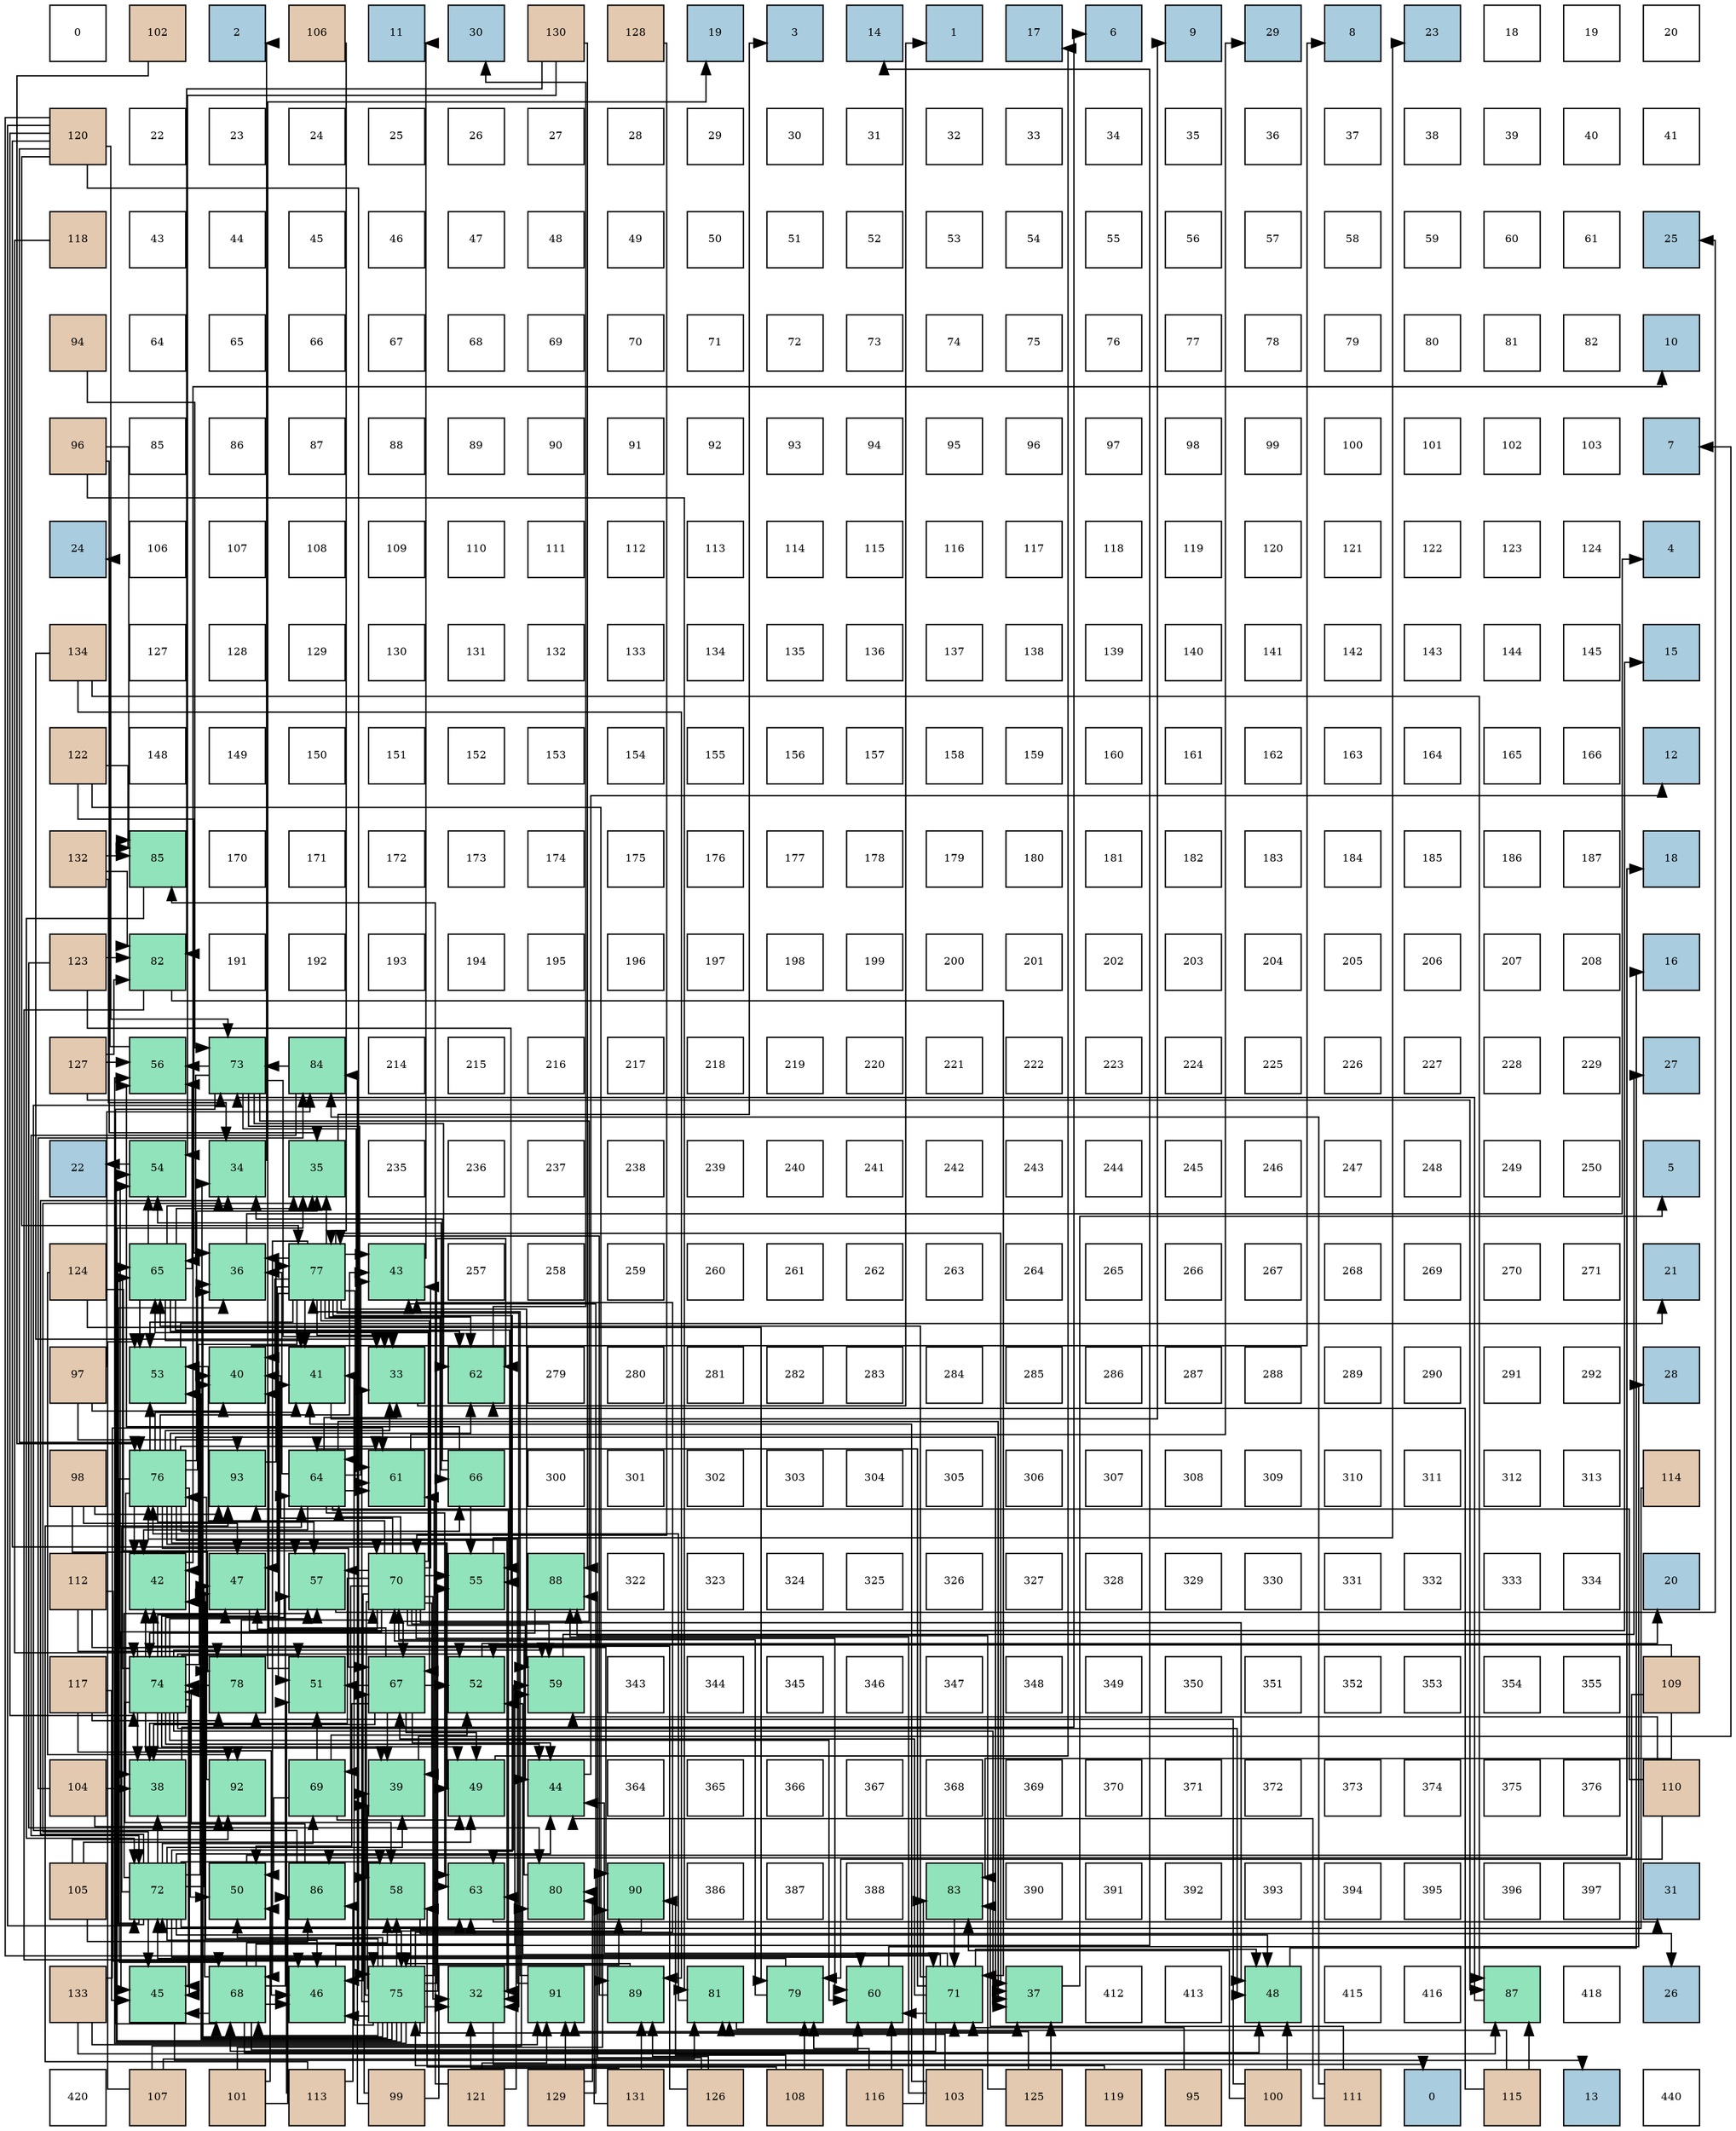 digraph layout{
 rankdir=TB;
 splines=ortho;
 node [style=filled shape=square fixedsize=true width=0.6];
0[label="0", fontsize=8, fillcolor="#ffffff"];
1[label="102", fontsize=8, fillcolor="#e3c9af"];
2[label="2", fontsize=8, fillcolor="#a9ccde"];
3[label="106", fontsize=8, fillcolor="#e3c9af"];
4[label="11", fontsize=8, fillcolor="#a9ccde"];
5[label="30", fontsize=8, fillcolor="#a9ccde"];
6[label="130", fontsize=8, fillcolor="#e3c9af"];
7[label="128", fontsize=8, fillcolor="#e3c9af"];
8[label="19", fontsize=8, fillcolor="#a9ccde"];
9[label="3", fontsize=8, fillcolor="#a9ccde"];
10[label="14", fontsize=8, fillcolor="#a9ccde"];
11[label="1", fontsize=8, fillcolor="#a9ccde"];
12[label="17", fontsize=8, fillcolor="#a9ccde"];
13[label="6", fontsize=8, fillcolor="#a9ccde"];
14[label="9", fontsize=8, fillcolor="#a9ccde"];
15[label="29", fontsize=8, fillcolor="#a9ccde"];
16[label="8", fontsize=8, fillcolor="#a9ccde"];
17[label="23", fontsize=8, fillcolor="#a9ccde"];
18[label="18", fontsize=8, fillcolor="#ffffff"];
19[label="19", fontsize=8, fillcolor="#ffffff"];
20[label="20", fontsize=8, fillcolor="#ffffff"];
21[label="120", fontsize=8, fillcolor="#e3c9af"];
22[label="22", fontsize=8, fillcolor="#ffffff"];
23[label="23", fontsize=8, fillcolor="#ffffff"];
24[label="24", fontsize=8, fillcolor="#ffffff"];
25[label="25", fontsize=8, fillcolor="#ffffff"];
26[label="26", fontsize=8, fillcolor="#ffffff"];
27[label="27", fontsize=8, fillcolor="#ffffff"];
28[label="28", fontsize=8, fillcolor="#ffffff"];
29[label="29", fontsize=8, fillcolor="#ffffff"];
30[label="30", fontsize=8, fillcolor="#ffffff"];
31[label="31", fontsize=8, fillcolor="#ffffff"];
32[label="32", fontsize=8, fillcolor="#ffffff"];
33[label="33", fontsize=8, fillcolor="#ffffff"];
34[label="34", fontsize=8, fillcolor="#ffffff"];
35[label="35", fontsize=8, fillcolor="#ffffff"];
36[label="36", fontsize=8, fillcolor="#ffffff"];
37[label="37", fontsize=8, fillcolor="#ffffff"];
38[label="38", fontsize=8, fillcolor="#ffffff"];
39[label="39", fontsize=8, fillcolor="#ffffff"];
40[label="40", fontsize=8, fillcolor="#ffffff"];
41[label="41", fontsize=8, fillcolor="#ffffff"];
42[label="118", fontsize=8, fillcolor="#e3c9af"];
43[label="43", fontsize=8, fillcolor="#ffffff"];
44[label="44", fontsize=8, fillcolor="#ffffff"];
45[label="45", fontsize=8, fillcolor="#ffffff"];
46[label="46", fontsize=8, fillcolor="#ffffff"];
47[label="47", fontsize=8, fillcolor="#ffffff"];
48[label="48", fontsize=8, fillcolor="#ffffff"];
49[label="49", fontsize=8, fillcolor="#ffffff"];
50[label="50", fontsize=8, fillcolor="#ffffff"];
51[label="51", fontsize=8, fillcolor="#ffffff"];
52[label="52", fontsize=8, fillcolor="#ffffff"];
53[label="53", fontsize=8, fillcolor="#ffffff"];
54[label="54", fontsize=8, fillcolor="#ffffff"];
55[label="55", fontsize=8, fillcolor="#ffffff"];
56[label="56", fontsize=8, fillcolor="#ffffff"];
57[label="57", fontsize=8, fillcolor="#ffffff"];
58[label="58", fontsize=8, fillcolor="#ffffff"];
59[label="59", fontsize=8, fillcolor="#ffffff"];
60[label="60", fontsize=8, fillcolor="#ffffff"];
61[label="61", fontsize=8, fillcolor="#ffffff"];
62[label="25", fontsize=8, fillcolor="#a9ccde"];
63[label="94", fontsize=8, fillcolor="#e3c9af"];
64[label="64", fontsize=8, fillcolor="#ffffff"];
65[label="65", fontsize=8, fillcolor="#ffffff"];
66[label="66", fontsize=8, fillcolor="#ffffff"];
67[label="67", fontsize=8, fillcolor="#ffffff"];
68[label="68", fontsize=8, fillcolor="#ffffff"];
69[label="69", fontsize=8, fillcolor="#ffffff"];
70[label="70", fontsize=8, fillcolor="#ffffff"];
71[label="71", fontsize=8, fillcolor="#ffffff"];
72[label="72", fontsize=8, fillcolor="#ffffff"];
73[label="73", fontsize=8, fillcolor="#ffffff"];
74[label="74", fontsize=8, fillcolor="#ffffff"];
75[label="75", fontsize=8, fillcolor="#ffffff"];
76[label="76", fontsize=8, fillcolor="#ffffff"];
77[label="77", fontsize=8, fillcolor="#ffffff"];
78[label="78", fontsize=8, fillcolor="#ffffff"];
79[label="79", fontsize=8, fillcolor="#ffffff"];
80[label="80", fontsize=8, fillcolor="#ffffff"];
81[label="81", fontsize=8, fillcolor="#ffffff"];
82[label="82", fontsize=8, fillcolor="#ffffff"];
83[label="10", fontsize=8, fillcolor="#a9ccde"];
84[label="96", fontsize=8, fillcolor="#e3c9af"];
85[label="85", fontsize=8, fillcolor="#ffffff"];
86[label="86", fontsize=8, fillcolor="#ffffff"];
87[label="87", fontsize=8, fillcolor="#ffffff"];
88[label="88", fontsize=8, fillcolor="#ffffff"];
89[label="89", fontsize=8, fillcolor="#ffffff"];
90[label="90", fontsize=8, fillcolor="#ffffff"];
91[label="91", fontsize=8, fillcolor="#ffffff"];
92[label="92", fontsize=8, fillcolor="#ffffff"];
93[label="93", fontsize=8, fillcolor="#ffffff"];
94[label="94", fontsize=8, fillcolor="#ffffff"];
95[label="95", fontsize=8, fillcolor="#ffffff"];
96[label="96", fontsize=8, fillcolor="#ffffff"];
97[label="97", fontsize=8, fillcolor="#ffffff"];
98[label="98", fontsize=8, fillcolor="#ffffff"];
99[label="99", fontsize=8, fillcolor="#ffffff"];
100[label="100", fontsize=8, fillcolor="#ffffff"];
101[label="101", fontsize=8, fillcolor="#ffffff"];
102[label="102", fontsize=8, fillcolor="#ffffff"];
103[label="103", fontsize=8, fillcolor="#ffffff"];
104[label="7", fontsize=8, fillcolor="#a9ccde"];
105[label="24", fontsize=8, fillcolor="#a9ccde"];
106[label="106", fontsize=8, fillcolor="#ffffff"];
107[label="107", fontsize=8, fillcolor="#ffffff"];
108[label="108", fontsize=8, fillcolor="#ffffff"];
109[label="109", fontsize=8, fillcolor="#ffffff"];
110[label="110", fontsize=8, fillcolor="#ffffff"];
111[label="111", fontsize=8, fillcolor="#ffffff"];
112[label="112", fontsize=8, fillcolor="#ffffff"];
113[label="113", fontsize=8, fillcolor="#ffffff"];
114[label="114", fontsize=8, fillcolor="#ffffff"];
115[label="115", fontsize=8, fillcolor="#ffffff"];
116[label="116", fontsize=8, fillcolor="#ffffff"];
117[label="117", fontsize=8, fillcolor="#ffffff"];
118[label="118", fontsize=8, fillcolor="#ffffff"];
119[label="119", fontsize=8, fillcolor="#ffffff"];
120[label="120", fontsize=8, fillcolor="#ffffff"];
121[label="121", fontsize=8, fillcolor="#ffffff"];
122[label="122", fontsize=8, fillcolor="#ffffff"];
123[label="123", fontsize=8, fillcolor="#ffffff"];
124[label="124", fontsize=8, fillcolor="#ffffff"];
125[label="4", fontsize=8, fillcolor="#a9ccde"];
126[label="134", fontsize=8, fillcolor="#e3c9af"];
127[label="127", fontsize=8, fillcolor="#ffffff"];
128[label="128", fontsize=8, fillcolor="#ffffff"];
129[label="129", fontsize=8, fillcolor="#ffffff"];
130[label="130", fontsize=8, fillcolor="#ffffff"];
131[label="131", fontsize=8, fillcolor="#ffffff"];
132[label="132", fontsize=8, fillcolor="#ffffff"];
133[label="133", fontsize=8, fillcolor="#ffffff"];
134[label="134", fontsize=8, fillcolor="#ffffff"];
135[label="135", fontsize=8, fillcolor="#ffffff"];
136[label="136", fontsize=8, fillcolor="#ffffff"];
137[label="137", fontsize=8, fillcolor="#ffffff"];
138[label="138", fontsize=8, fillcolor="#ffffff"];
139[label="139", fontsize=8, fillcolor="#ffffff"];
140[label="140", fontsize=8, fillcolor="#ffffff"];
141[label="141", fontsize=8, fillcolor="#ffffff"];
142[label="142", fontsize=8, fillcolor="#ffffff"];
143[label="143", fontsize=8, fillcolor="#ffffff"];
144[label="144", fontsize=8, fillcolor="#ffffff"];
145[label="145", fontsize=8, fillcolor="#ffffff"];
146[label="15", fontsize=8, fillcolor="#a9ccde"];
147[label="122", fontsize=8, fillcolor="#e3c9af"];
148[label="148", fontsize=8, fillcolor="#ffffff"];
149[label="149", fontsize=8, fillcolor="#ffffff"];
150[label="150", fontsize=8, fillcolor="#ffffff"];
151[label="151", fontsize=8, fillcolor="#ffffff"];
152[label="152", fontsize=8, fillcolor="#ffffff"];
153[label="153", fontsize=8, fillcolor="#ffffff"];
154[label="154", fontsize=8, fillcolor="#ffffff"];
155[label="155", fontsize=8, fillcolor="#ffffff"];
156[label="156", fontsize=8, fillcolor="#ffffff"];
157[label="157", fontsize=8, fillcolor="#ffffff"];
158[label="158", fontsize=8, fillcolor="#ffffff"];
159[label="159", fontsize=8, fillcolor="#ffffff"];
160[label="160", fontsize=8, fillcolor="#ffffff"];
161[label="161", fontsize=8, fillcolor="#ffffff"];
162[label="162", fontsize=8, fillcolor="#ffffff"];
163[label="163", fontsize=8, fillcolor="#ffffff"];
164[label="164", fontsize=8, fillcolor="#ffffff"];
165[label="165", fontsize=8, fillcolor="#ffffff"];
166[label="166", fontsize=8, fillcolor="#ffffff"];
167[label="12", fontsize=8, fillcolor="#a9ccde"];
168[label="132", fontsize=8, fillcolor="#e3c9af"];
169[label="85", fontsize=8, fillcolor="#91e3bb"];
170[label="170", fontsize=8, fillcolor="#ffffff"];
171[label="171", fontsize=8, fillcolor="#ffffff"];
172[label="172", fontsize=8, fillcolor="#ffffff"];
173[label="173", fontsize=8, fillcolor="#ffffff"];
174[label="174", fontsize=8, fillcolor="#ffffff"];
175[label="175", fontsize=8, fillcolor="#ffffff"];
176[label="176", fontsize=8, fillcolor="#ffffff"];
177[label="177", fontsize=8, fillcolor="#ffffff"];
178[label="178", fontsize=8, fillcolor="#ffffff"];
179[label="179", fontsize=8, fillcolor="#ffffff"];
180[label="180", fontsize=8, fillcolor="#ffffff"];
181[label="181", fontsize=8, fillcolor="#ffffff"];
182[label="182", fontsize=8, fillcolor="#ffffff"];
183[label="183", fontsize=8, fillcolor="#ffffff"];
184[label="184", fontsize=8, fillcolor="#ffffff"];
185[label="185", fontsize=8, fillcolor="#ffffff"];
186[label="186", fontsize=8, fillcolor="#ffffff"];
187[label="187", fontsize=8, fillcolor="#ffffff"];
188[label="18", fontsize=8, fillcolor="#a9ccde"];
189[label="123", fontsize=8, fillcolor="#e3c9af"];
190[label="82", fontsize=8, fillcolor="#91e3bb"];
191[label="191", fontsize=8, fillcolor="#ffffff"];
192[label="192", fontsize=8, fillcolor="#ffffff"];
193[label="193", fontsize=8, fillcolor="#ffffff"];
194[label="194", fontsize=8, fillcolor="#ffffff"];
195[label="195", fontsize=8, fillcolor="#ffffff"];
196[label="196", fontsize=8, fillcolor="#ffffff"];
197[label="197", fontsize=8, fillcolor="#ffffff"];
198[label="198", fontsize=8, fillcolor="#ffffff"];
199[label="199", fontsize=8, fillcolor="#ffffff"];
200[label="200", fontsize=8, fillcolor="#ffffff"];
201[label="201", fontsize=8, fillcolor="#ffffff"];
202[label="202", fontsize=8, fillcolor="#ffffff"];
203[label="203", fontsize=8, fillcolor="#ffffff"];
204[label="204", fontsize=8, fillcolor="#ffffff"];
205[label="205", fontsize=8, fillcolor="#ffffff"];
206[label="206", fontsize=8, fillcolor="#ffffff"];
207[label="207", fontsize=8, fillcolor="#ffffff"];
208[label="208", fontsize=8, fillcolor="#ffffff"];
209[label="16", fontsize=8, fillcolor="#a9ccde"];
210[label="127", fontsize=8, fillcolor="#e3c9af"];
211[label="56", fontsize=8, fillcolor="#91e3bb"];
212[label="73", fontsize=8, fillcolor="#91e3bb"];
213[label="84", fontsize=8, fillcolor="#91e3bb"];
214[label="214", fontsize=8, fillcolor="#ffffff"];
215[label="215", fontsize=8, fillcolor="#ffffff"];
216[label="216", fontsize=8, fillcolor="#ffffff"];
217[label="217", fontsize=8, fillcolor="#ffffff"];
218[label="218", fontsize=8, fillcolor="#ffffff"];
219[label="219", fontsize=8, fillcolor="#ffffff"];
220[label="220", fontsize=8, fillcolor="#ffffff"];
221[label="221", fontsize=8, fillcolor="#ffffff"];
222[label="222", fontsize=8, fillcolor="#ffffff"];
223[label="223", fontsize=8, fillcolor="#ffffff"];
224[label="224", fontsize=8, fillcolor="#ffffff"];
225[label="225", fontsize=8, fillcolor="#ffffff"];
226[label="226", fontsize=8, fillcolor="#ffffff"];
227[label="227", fontsize=8, fillcolor="#ffffff"];
228[label="228", fontsize=8, fillcolor="#ffffff"];
229[label="229", fontsize=8, fillcolor="#ffffff"];
230[label="27", fontsize=8, fillcolor="#a9ccde"];
231[label="22", fontsize=8, fillcolor="#a9ccde"];
232[label="54", fontsize=8, fillcolor="#91e3bb"];
233[label="34", fontsize=8, fillcolor="#91e3bb"];
234[label="35", fontsize=8, fillcolor="#91e3bb"];
235[label="235", fontsize=8, fillcolor="#ffffff"];
236[label="236", fontsize=8, fillcolor="#ffffff"];
237[label="237", fontsize=8, fillcolor="#ffffff"];
238[label="238", fontsize=8, fillcolor="#ffffff"];
239[label="239", fontsize=8, fillcolor="#ffffff"];
240[label="240", fontsize=8, fillcolor="#ffffff"];
241[label="241", fontsize=8, fillcolor="#ffffff"];
242[label="242", fontsize=8, fillcolor="#ffffff"];
243[label="243", fontsize=8, fillcolor="#ffffff"];
244[label="244", fontsize=8, fillcolor="#ffffff"];
245[label="245", fontsize=8, fillcolor="#ffffff"];
246[label="246", fontsize=8, fillcolor="#ffffff"];
247[label="247", fontsize=8, fillcolor="#ffffff"];
248[label="248", fontsize=8, fillcolor="#ffffff"];
249[label="249", fontsize=8, fillcolor="#ffffff"];
250[label="250", fontsize=8, fillcolor="#ffffff"];
251[label="5", fontsize=8, fillcolor="#a9ccde"];
252[label="124", fontsize=8, fillcolor="#e3c9af"];
253[label="65", fontsize=8, fillcolor="#91e3bb"];
254[label="36", fontsize=8, fillcolor="#91e3bb"];
255[label="77", fontsize=8, fillcolor="#91e3bb"];
256[label="43", fontsize=8, fillcolor="#91e3bb"];
257[label="257", fontsize=8, fillcolor="#ffffff"];
258[label="258", fontsize=8, fillcolor="#ffffff"];
259[label="259", fontsize=8, fillcolor="#ffffff"];
260[label="260", fontsize=8, fillcolor="#ffffff"];
261[label="261", fontsize=8, fillcolor="#ffffff"];
262[label="262", fontsize=8, fillcolor="#ffffff"];
263[label="263", fontsize=8, fillcolor="#ffffff"];
264[label="264", fontsize=8, fillcolor="#ffffff"];
265[label="265", fontsize=8, fillcolor="#ffffff"];
266[label="266", fontsize=8, fillcolor="#ffffff"];
267[label="267", fontsize=8, fillcolor="#ffffff"];
268[label="268", fontsize=8, fillcolor="#ffffff"];
269[label="269", fontsize=8, fillcolor="#ffffff"];
270[label="270", fontsize=8, fillcolor="#ffffff"];
271[label="271", fontsize=8, fillcolor="#ffffff"];
272[label="21", fontsize=8, fillcolor="#a9ccde"];
273[label="97", fontsize=8, fillcolor="#e3c9af"];
274[label="53", fontsize=8, fillcolor="#91e3bb"];
275[label="40", fontsize=8, fillcolor="#91e3bb"];
276[label="41", fontsize=8, fillcolor="#91e3bb"];
277[label="33", fontsize=8, fillcolor="#91e3bb"];
278[label="62", fontsize=8, fillcolor="#91e3bb"];
279[label="279", fontsize=8, fillcolor="#ffffff"];
280[label="280", fontsize=8, fillcolor="#ffffff"];
281[label="281", fontsize=8, fillcolor="#ffffff"];
282[label="282", fontsize=8, fillcolor="#ffffff"];
283[label="283", fontsize=8, fillcolor="#ffffff"];
284[label="284", fontsize=8, fillcolor="#ffffff"];
285[label="285", fontsize=8, fillcolor="#ffffff"];
286[label="286", fontsize=8, fillcolor="#ffffff"];
287[label="287", fontsize=8, fillcolor="#ffffff"];
288[label="288", fontsize=8, fillcolor="#ffffff"];
289[label="289", fontsize=8, fillcolor="#ffffff"];
290[label="290", fontsize=8, fillcolor="#ffffff"];
291[label="291", fontsize=8, fillcolor="#ffffff"];
292[label="292", fontsize=8, fillcolor="#ffffff"];
293[label="28", fontsize=8, fillcolor="#a9ccde"];
294[label="98", fontsize=8, fillcolor="#e3c9af"];
295[label="76", fontsize=8, fillcolor="#91e3bb"];
296[label="93", fontsize=8, fillcolor="#91e3bb"];
297[label="64", fontsize=8, fillcolor="#91e3bb"];
298[label="61", fontsize=8, fillcolor="#91e3bb"];
299[label="66", fontsize=8, fillcolor="#91e3bb"];
300[label="300", fontsize=8, fillcolor="#ffffff"];
301[label="301", fontsize=8, fillcolor="#ffffff"];
302[label="302", fontsize=8, fillcolor="#ffffff"];
303[label="303", fontsize=8, fillcolor="#ffffff"];
304[label="304", fontsize=8, fillcolor="#ffffff"];
305[label="305", fontsize=8, fillcolor="#ffffff"];
306[label="306", fontsize=8, fillcolor="#ffffff"];
307[label="307", fontsize=8, fillcolor="#ffffff"];
308[label="308", fontsize=8, fillcolor="#ffffff"];
309[label="309", fontsize=8, fillcolor="#ffffff"];
310[label="310", fontsize=8, fillcolor="#ffffff"];
311[label="311", fontsize=8, fillcolor="#ffffff"];
312[label="312", fontsize=8, fillcolor="#ffffff"];
313[label="313", fontsize=8, fillcolor="#ffffff"];
314[label="114", fontsize=8, fillcolor="#e3c9af"];
315[label="112", fontsize=8, fillcolor="#e3c9af"];
316[label="42", fontsize=8, fillcolor="#91e3bb"];
317[label="47", fontsize=8, fillcolor="#91e3bb"];
318[label="57", fontsize=8, fillcolor="#91e3bb"];
319[label="70", fontsize=8, fillcolor="#91e3bb"];
320[label="55", fontsize=8, fillcolor="#91e3bb"];
321[label="88", fontsize=8, fillcolor="#91e3bb"];
322[label="322", fontsize=8, fillcolor="#ffffff"];
323[label="323", fontsize=8, fillcolor="#ffffff"];
324[label="324", fontsize=8, fillcolor="#ffffff"];
325[label="325", fontsize=8, fillcolor="#ffffff"];
326[label="326", fontsize=8, fillcolor="#ffffff"];
327[label="327", fontsize=8, fillcolor="#ffffff"];
328[label="328", fontsize=8, fillcolor="#ffffff"];
329[label="329", fontsize=8, fillcolor="#ffffff"];
330[label="330", fontsize=8, fillcolor="#ffffff"];
331[label="331", fontsize=8, fillcolor="#ffffff"];
332[label="332", fontsize=8, fillcolor="#ffffff"];
333[label="333", fontsize=8, fillcolor="#ffffff"];
334[label="334", fontsize=8, fillcolor="#ffffff"];
335[label="20", fontsize=8, fillcolor="#a9ccde"];
336[label="117", fontsize=8, fillcolor="#e3c9af"];
337[label="74", fontsize=8, fillcolor="#91e3bb"];
338[label="78", fontsize=8, fillcolor="#91e3bb"];
339[label="51", fontsize=8, fillcolor="#91e3bb"];
340[label="67", fontsize=8, fillcolor="#91e3bb"];
341[label="52", fontsize=8, fillcolor="#91e3bb"];
342[label="59", fontsize=8, fillcolor="#91e3bb"];
343[label="343", fontsize=8, fillcolor="#ffffff"];
344[label="344", fontsize=8, fillcolor="#ffffff"];
345[label="345", fontsize=8, fillcolor="#ffffff"];
346[label="346", fontsize=8, fillcolor="#ffffff"];
347[label="347", fontsize=8, fillcolor="#ffffff"];
348[label="348", fontsize=8, fillcolor="#ffffff"];
349[label="349", fontsize=8, fillcolor="#ffffff"];
350[label="350", fontsize=8, fillcolor="#ffffff"];
351[label="351", fontsize=8, fillcolor="#ffffff"];
352[label="352", fontsize=8, fillcolor="#ffffff"];
353[label="353", fontsize=8, fillcolor="#ffffff"];
354[label="354", fontsize=8, fillcolor="#ffffff"];
355[label="355", fontsize=8, fillcolor="#ffffff"];
356[label="109", fontsize=8, fillcolor="#e3c9af"];
357[label="104", fontsize=8, fillcolor="#e3c9af"];
358[label="38", fontsize=8, fillcolor="#91e3bb"];
359[label="92", fontsize=8, fillcolor="#91e3bb"];
360[label="69", fontsize=8, fillcolor="#91e3bb"];
361[label="39", fontsize=8, fillcolor="#91e3bb"];
362[label="49", fontsize=8, fillcolor="#91e3bb"];
363[label="44", fontsize=8, fillcolor="#91e3bb"];
364[label="364", fontsize=8, fillcolor="#ffffff"];
365[label="365", fontsize=8, fillcolor="#ffffff"];
366[label="366", fontsize=8, fillcolor="#ffffff"];
367[label="367", fontsize=8, fillcolor="#ffffff"];
368[label="368", fontsize=8, fillcolor="#ffffff"];
369[label="369", fontsize=8, fillcolor="#ffffff"];
370[label="370", fontsize=8, fillcolor="#ffffff"];
371[label="371", fontsize=8, fillcolor="#ffffff"];
372[label="372", fontsize=8, fillcolor="#ffffff"];
373[label="373", fontsize=8, fillcolor="#ffffff"];
374[label="374", fontsize=8, fillcolor="#ffffff"];
375[label="375", fontsize=8, fillcolor="#ffffff"];
376[label="376", fontsize=8, fillcolor="#ffffff"];
377[label="110", fontsize=8, fillcolor="#e3c9af"];
378[label="105", fontsize=8, fillcolor="#e3c9af"];
379[label="72", fontsize=8, fillcolor="#91e3bb"];
380[label="50", fontsize=8, fillcolor="#91e3bb"];
381[label="86", fontsize=8, fillcolor="#91e3bb"];
382[label="58", fontsize=8, fillcolor="#91e3bb"];
383[label="63", fontsize=8, fillcolor="#91e3bb"];
384[label="80", fontsize=8, fillcolor="#91e3bb"];
385[label="90", fontsize=8, fillcolor="#91e3bb"];
386[label="386", fontsize=8, fillcolor="#ffffff"];
387[label="387", fontsize=8, fillcolor="#ffffff"];
388[label="388", fontsize=8, fillcolor="#ffffff"];
389[label="83", fontsize=8, fillcolor="#91e3bb"];
390[label="390", fontsize=8, fillcolor="#ffffff"];
391[label="391", fontsize=8, fillcolor="#ffffff"];
392[label="392", fontsize=8, fillcolor="#ffffff"];
393[label="393", fontsize=8, fillcolor="#ffffff"];
394[label="394", fontsize=8, fillcolor="#ffffff"];
395[label="395", fontsize=8, fillcolor="#ffffff"];
396[label="396", fontsize=8, fillcolor="#ffffff"];
397[label="397", fontsize=8, fillcolor="#ffffff"];
398[label="31", fontsize=8, fillcolor="#a9ccde"];
399[label="133", fontsize=8, fillcolor="#e3c9af"];
400[label="45", fontsize=8, fillcolor="#91e3bb"];
401[label="68", fontsize=8, fillcolor="#91e3bb"];
402[label="46", fontsize=8, fillcolor="#91e3bb"];
403[label="75", fontsize=8, fillcolor="#91e3bb"];
404[label="32", fontsize=8, fillcolor="#91e3bb"];
405[label="91", fontsize=8, fillcolor="#91e3bb"];
406[label="89", fontsize=8, fillcolor="#91e3bb"];
407[label="81", fontsize=8, fillcolor="#91e3bb"];
408[label="79", fontsize=8, fillcolor="#91e3bb"];
409[label="60", fontsize=8, fillcolor="#91e3bb"];
410[label="71", fontsize=8, fillcolor="#91e3bb"];
411[label="37", fontsize=8, fillcolor="#91e3bb"];
412[label="412", fontsize=8, fillcolor="#ffffff"];
413[label="413", fontsize=8, fillcolor="#ffffff"];
414[label="48", fontsize=8, fillcolor="#91e3bb"];
415[label="415", fontsize=8, fillcolor="#ffffff"];
416[label="416", fontsize=8, fillcolor="#ffffff"];
417[label="87", fontsize=8, fillcolor="#91e3bb"];
418[label="418", fontsize=8, fillcolor="#ffffff"];
419[label="26", fontsize=8, fillcolor="#a9ccde"];
420[label="420", fontsize=8, fillcolor="#ffffff"];
421[label="107", fontsize=8, fillcolor="#e3c9af"];
422[label="101", fontsize=8, fillcolor="#e3c9af"];
423[label="113", fontsize=8, fillcolor="#e3c9af"];
424[label="99", fontsize=8, fillcolor="#e3c9af"];
425[label="121", fontsize=8, fillcolor="#e3c9af"];
426[label="129", fontsize=8, fillcolor="#e3c9af"];
427[label="131", fontsize=8, fillcolor="#e3c9af"];
428[label="126", fontsize=8, fillcolor="#e3c9af"];
429[label="108", fontsize=8, fillcolor="#e3c9af"];
430[label="116", fontsize=8, fillcolor="#e3c9af"];
431[label="103", fontsize=8, fillcolor="#e3c9af"];
432[label="125", fontsize=8, fillcolor="#e3c9af"];
433[label="119", fontsize=8, fillcolor="#e3c9af"];
434[label="95", fontsize=8, fillcolor="#e3c9af"];
435[label="100", fontsize=8, fillcolor="#e3c9af"];
436[label="111", fontsize=8, fillcolor="#e3c9af"];
437[label="0", fontsize=8, fillcolor="#a9ccde"];
438[label="115", fontsize=8, fillcolor="#e3c9af"];
439[label="13", fontsize=8, fillcolor="#a9ccde"];
440[label="440", fontsize=8, fillcolor="#ffffff"];
edge [constraint=false, style=vis];404 -> 437;
277 -> 11;
233 -> 2;
234 -> 9;
254 -> 125;
411 -> 251;
358 -> 13;
361 -> 104;
275 -> 16;
276 -> 14;
316 -> 83;
256 -> 4;
363 -> 167;
400 -> 439;
402 -> 10;
317 -> 146;
414 -> 209;
362 -> 12;
380 -> 188;
339 -> 8;
341 -> 335;
274 -> 272;
232 -> 231;
320 -> 17;
211 -> 105;
318 -> 62;
382 -> 419;
342 -> 230;
409 -> 293;
298 -> 15;
278 -> 5;
383 -> 398;
297 -> 404;
297 -> 277;
297 -> 254;
297 -> 411;
297 -> 316;
297 -> 256;
297 -> 298;
297 -> 383;
253 -> 233;
253 -> 234;
253 -> 276;
253 -> 274;
253 -> 232;
253 -> 320;
253 -> 211;
253 -> 278;
299 -> 233;
299 -> 232;
299 -> 320;
299 -> 211;
340 -> 358;
340 -> 361;
340 -> 275;
340 -> 363;
340 -> 362;
340 -> 380;
340 -> 339;
340 -> 341;
401 -> 400;
401 -> 402;
401 -> 317;
401 -> 414;
401 -> 318;
401 -> 382;
401 -> 342;
401 -> 409;
360 -> 362;
360 -> 380;
360 -> 339;
360 -> 341;
319 -> 404;
319 -> 358;
319 -> 361;
319 -> 275;
319 -> 256;
319 -> 363;
319 -> 400;
319 -> 402;
319 -> 317;
319 -> 414;
319 -> 274;
319 -> 320;
319 -> 318;
319 -> 382;
319 -> 342;
319 -> 409;
319 -> 297;
319 -> 253;
319 -> 360;
410 -> 363;
410 -> 414;
410 -> 341;
410 -> 409;
410 -> 297;
410 -> 253;
410 -> 340;
410 -> 401;
379 -> 233;
379 -> 234;
379 -> 254;
379 -> 358;
379 -> 361;
379 -> 275;
379 -> 363;
379 -> 400;
379 -> 402;
379 -> 317;
379 -> 414;
379 -> 318;
379 -> 382;
379 -> 342;
379 -> 409;
379 -> 383;
379 -> 297;
379 -> 253;
379 -> 360;
212 -> 277;
212 -> 211;
212 -> 298;
212 -> 278;
212 -> 297;
212 -> 253;
212 -> 340;
212 -> 401;
337 -> 411;
337 -> 358;
337 -> 361;
337 -> 275;
337 -> 276;
337 -> 316;
337 -> 363;
337 -> 400;
337 -> 402;
337 -> 317;
337 -> 414;
337 -> 362;
337 -> 380;
337 -> 339;
337 -> 341;
337 -> 232;
337 -> 318;
337 -> 382;
337 -> 342;
337 -> 409;
337 -> 297;
337 -> 253;
403 -> 404;
403 -> 277;
403 -> 233;
403 -> 234;
403 -> 254;
403 -> 411;
403 -> 361;
403 -> 276;
403 -> 316;
403 -> 256;
403 -> 402;
403 -> 380;
403 -> 274;
403 -> 232;
403 -> 320;
403 -> 211;
403 -> 382;
403 -> 298;
403 -> 278;
403 -> 383;
403 -> 340;
403 -> 401;
295 -> 404;
295 -> 277;
295 -> 234;
295 -> 254;
295 -> 411;
295 -> 358;
295 -> 276;
295 -> 316;
295 -> 256;
295 -> 400;
295 -> 362;
295 -> 274;
295 -> 318;
295 -> 298;
295 -> 278;
295 -> 383;
295 -> 299;
295 -> 340;
295 -> 401;
255 -> 404;
255 -> 277;
255 -> 234;
255 -> 254;
255 -> 411;
255 -> 275;
255 -> 276;
255 -> 316;
255 -> 256;
255 -> 317;
255 -> 339;
255 -> 274;
255 -> 342;
255 -> 298;
255 -> 278;
255 -> 383;
255 -> 299;
255 -> 340;
255 -> 401;
338 -> 319;
338 -> 337;
408 -> 319;
408 -> 379;
384 -> 319;
407 -> 410;
407 -> 295;
190 -> 410;
190 -> 403;
389 -> 410;
213 -> 379;
213 -> 212;
169 -> 379;
381 -> 212;
381 -> 337;
417 -> 212;
321 -> 337;
406 -> 403;
406 -> 255;
385 -> 403;
405 -> 295;
405 -> 255;
359 -> 295;
296 -> 255;
63 -> 212;
434 -> 410;
84 -> 234;
84 -> 407;
84 -> 169;
273 -> 275;
273 -> 213;
273 -> 296;
294 -> 317;
294 -> 338;
294 -> 296;
424 -> 361;
424 -> 213;
424 -> 385;
435 -> 414;
435 -> 338;
435 -> 389;
422 -> 380;
422 -> 381;
422 -> 385;
1 -> 295;
431 -> 276;
431 -> 407;
431 -> 321;
357 -> 358;
357 -> 213;
357 -> 359;
378 -> 362;
378 -> 381;
378 -> 359;
3 -> 255;
421 -> 274;
421 -> 384;
421 -> 407;
429 -> 382;
429 -> 408;
429 -> 385;
356 -> 341;
356 -> 389;
356 -> 381;
377 -> 342;
377 -> 408;
377 -> 296;
436 -> 363;
436 -> 389;
436 -> 213;
315 -> 402;
315 -> 338;
315 -> 385;
423 -> 339;
423 -> 381;
423 -> 296;
314 -> 379;
438 -> 278;
438 -> 407;
438 -> 417;
430 -> 409;
430 -> 408;
430 -> 389;
336 -> 400;
336 -> 338;
336 -> 359;
42 -> 337;
433 -> 403;
21 -> 319;
21 -> 410;
21 -> 379;
21 -> 212;
21 -> 337;
21 -> 403;
21 -> 295;
21 -> 255;
425 -> 383;
425 -> 169;
425 -> 405;
147 -> 254;
147 -> 169;
147 -> 406;
189 -> 320;
189 -> 384;
189 -> 190;
252 -> 318;
252 -> 408;
252 -> 359;
432 -> 411;
432 -> 321;
432 -> 405;
428 -> 316;
428 -> 321;
428 -> 406;
210 -> 211;
210 -> 190;
210 -> 417;
7 -> 319;
426 -> 256;
426 -> 384;
426 -> 405;
6 -> 232;
6 -> 190;
6 -> 321;
427 -> 404;
427 -> 384;
427 -> 406;
168 -> 233;
168 -> 190;
168 -> 169;
399 -> 298;
399 -> 417;
399 -> 405;
126 -> 277;
126 -> 417;
126 -> 406;
edge [constraint=true, style=invis];
0 -> 21 -> 42 -> 63 -> 84 -> 105 -> 126 -> 147 -> 168 -> 189 -> 210 -> 231 -> 252 -> 273 -> 294 -> 315 -> 336 -> 357 -> 378 -> 399 -> 420;
1 -> 22 -> 43 -> 64 -> 85 -> 106 -> 127 -> 148 -> 169 -> 190 -> 211 -> 232 -> 253 -> 274 -> 295 -> 316 -> 337 -> 358 -> 379 -> 400 -> 421;
2 -> 23 -> 44 -> 65 -> 86 -> 107 -> 128 -> 149 -> 170 -> 191 -> 212 -> 233 -> 254 -> 275 -> 296 -> 317 -> 338 -> 359 -> 380 -> 401 -> 422;
3 -> 24 -> 45 -> 66 -> 87 -> 108 -> 129 -> 150 -> 171 -> 192 -> 213 -> 234 -> 255 -> 276 -> 297 -> 318 -> 339 -> 360 -> 381 -> 402 -> 423;
4 -> 25 -> 46 -> 67 -> 88 -> 109 -> 130 -> 151 -> 172 -> 193 -> 214 -> 235 -> 256 -> 277 -> 298 -> 319 -> 340 -> 361 -> 382 -> 403 -> 424;
5 -> 26 -> 47 -> 68 -> 89 -> 110 -> 131 -> 152 -> 173 -> 194 -> 215 -> 236 -> 257 -> 278 -> 299 -> 320 -> 341 -> 362 -> 383 -> 404 -> 425;
6 -> 27 -> 48 -> 69 -> 90 -> 111 -> 132 -> 153 -> 174 -> 195 -> 216 -> 237 -> 258 -> 279 -> 300 -> 321 -> 342 -> 363 -> 384 -> 405 -> 426;
7 -> 28 -> 49 -> 70 -> 91 -> 112 -> 133 -> 154 -> 175 -> 196 -> 217 -> 238 -> 259 -> 280 -> 301 -> 322 -> 343 -> 364 -> 385 -> 406 -> 427;
8 -> 29 -> 50 -> 71 -> 92 -> 113 -> 134 -> 155 -> 176 -> 197 -> 218 -> 239 -> 260 -> 281 -> 302 -> 323 -> 344 -> 365 -> 386 -> 407 -> 428;
9 -> 30 -> 51 -> 72 -> 93 -> 114 -> 135 -> 156 -> 177 -> 198 -> 219 -> 240 -> 261 -> 282 -> 303 -> 324 -> 345 -> 366 -> 387 -> 408 -> 429;
10 -> 31 -> 52 -> 73 -> 94 -> 115 -> 136 -> 157 -> 178 -> 199 -> 220 -> 241 -> 262 -> 283 -> 304 -> 325 -> 346 -> 367 -> 388 -> 409 -> 430;
11 -> 32 -> 53 -> 74 -> 95 -> 116 -> 137 -> 158 -> 179 -> 200 -> 221 -> 242 -> 263 -> 284 -> 305 -> 326 -> 347 -> 368 -> 389 -> 410 -> 431;
12 -> 33 -> 54 -> 75 -> 96 -> 117 -> 138 -> 159 -> 180 -> 201 -> 222 -> 243 -> 264 -> 285 -> 306 -> 327 -> 348 -> 369 -> 390 -> 411 -> 432;
13 -> 34 -> 55 -> 76 -> 97 -> 118 -> 139 -> 160 -> 181 -> 202 -> 223 -> 244 -> 265 -> 286 -> 307 -> 328 -> 349 -> 370 -> 391 -> 412 -> 433;
14 -> 35 -> 56 -> 77 -> 98 -> 119 -> 140 -> 161 -> 182 -> 203 -> 224 -> 245 -> 266 -> 287 -> 308 -> 329 -> 350 -> 371 -> 392 -> 413 -> 434;
15 -> 36 -> 57 -> 78 -> 99 -> 120 -> 141 -> 162 -> 183 -> 204 -> 225 -> 246 -> 267 -> 288 -> 309 -> 330 -> 351 -> 372 -> 393 -> 414 -> 435;
16 -> 37 -> 58 -> 79 -> 100 -> 121 -> 142 -> 163 -> 184 -> 205 -> 226 -> 247 -> 268 -> 289 -> 310 -> 331 -> 352 -> 373 -> 394 -> 415 -> 436;
17 -> 38 -> 59 -> 80 -> 101 -> 122 -> 143 -> 164 -> 185 -> 206 -> 227 -> 248 -> 269 -> 290 -> 311 -> 332 -> 353 -> 374 -> 395 -> 416 -> 437;
18 -> 39 -> 60 -> 81 -> 102 -> 123 -> 144 -> 165 -> 186 -> 207 -> 228 -> 249 -> 270 -> 291 -> 312 -> 333 -> 354 -> 375 -> 396 -> 417 -> 438;
19 -> 40 -> 61 -> 82 -> 103 -> 124 -> 145 -> 166 -> 187 -> 208 -> 229 -> 250 -> 271 -> 292 -> 313 -> 334 -> 355 -> 376 -> 397 -> 418 -> 439;
20 -> 41 -> 62 -> 83 -> 104 -> 125 -> 146 -> 167 -> 188 -> 209 -> 230 -> 251 -> 272 -> 293 -> 314 -> 335 -> 356 -> 377 -> 398 -> 419 -> 440;
rank = same {0 -> 1 -> 2 -> 3 -> 4 -> 5 -> 6 -> 7 -> 8 -> 9 -> 10 -> 11 -> 12 -> 13 -> 14 -> 15 -> 16 -> 17 -> 18 -> 19 -> 20};
rank = same {21 -> 22 -> 23 -> 24 -> 25 -> 26 -> 27 -> 28 -> 29 -> 30 -> 31 -> 32 -> 33 -> 34 -> 35 -> 36 -> 37 -> 38 -> 39 -> 40 -> 41};
rank = same {42 -> 43 -> 44 -> 45 -> 46 -> 47 -> 48 -> 49 -> 50 -> 51 -> 52 -> 53 -> 54 -> 55 -> 56 -> 57 -> 58 -> 59 -> 60 -> 61 -> 62};
rank = same {63 -> 64 -> 65 -> 66 -> 67 -> 68 -> 69 -> 70 -> 71 -> 72 -> 73 -> 74 -> 75 -> 76 -> 77 -> 78 -> 79 -> 80 -> 81 -> 82 -> 83};
rank = same {84 -> 85 -> 86 -> 87 -> 88 -> 89 -> 90 -> 91 -> 92 -> 93 -> 94 -> 95 -> 96 -> 97 -> 98 -> 99 -> 100 -> 101 -> 102 -> 103 -> 104};
rank = same {105 -> 106 -> 107 -> 108 -> 109 -> 110 -> 111 -> 112 -> 113 -> 114 -> 115 -> 116 -> 117 -> 118 -> 119 -> 120 -> 121 -> 122 -> 123 -> 124 -> 125};
rank = same {126 -> 127 -> 128 -> 129 -> 130 -> 131 -> 132 -> 133 -> 134 -> 135 -> 136 -> 137 -> 138 -> 139 -> 140 -> 141 -> 142 -> 143 -> 144 -> 145 -> 146};
rank = same {147 -> 148 -> 149 -> 150 -> 151 -> 152 -> 153 -> 154 -> 155 -> 156 -> 157 -> 158 -> 159 -> 160 -> 161 -> 162 -> 163 -> 164 -> 165 -> 166 -> 167};
rank = same {168 -> 169 -> 170 -> 171 -> 172 -> 173 -> 174 -> 175 -> 176 -> 177 -> 178 -> 179 -> 180 -> 181 -> 182 -> 183 -> 184 -> 185 -> 186 -> 187 -> 188};
rank = same {189 -> 190 -> 191 -> 192 -> 193 -> 194 -> 195 -> 196 -> 197 -> 198 -> 199 -> 200 -> 201 -> 202 -> 203 -> 204 -> 205 -> 206 -> 207 -> 208 -> 209};
rank = same {210 -> 211 -> 212 -> 213 -> 214 -> 215 -> 216 -> 217 -> 218 -> 219 -> 220 -> 221 -> 222 -> 223 -> 224 -> 225 -> 226 -> 227 -> 228 -> 229 -> 230};
rank = same {231 -> 232 -> 233 -> 234 -> 235 -> 236 -> 237 -> 238 -> 239 -> 240 -> 241 -> 242 -> 243 -> 244 -> 245 -> 246 -> 247 -> 248 -> 249 -> 250 -> 251};
rank = same {252 -> 253 -> 254 -> 255 -> 256 -> 257 -> 258 -> 259 -> 260 -> 261 -> 262 -> 263 -> 264 -> 265 -> 266 -> 267 -> 268 -> 269 -> 270 -> 271 -> 272};
rank = same {273 -> 274 -> 275 -> 276 -> 277 -> 278 -> 279 -> 280 -> 281 -> 282 -> 283 -> 284 -> 285 -> 286 -> 287 -> 288 -> 289 -> 290 -> 291 -> 292 -> 293};
rank = same {294 -> 295 -> 296 -> 297 -> 298 -> 299 -> 300 -> 301 -> 302 -> 303 -> 304 -> 305 -> 306 -> 307 -> 308 -> 309 -> 310 -> 311 -> 312 -> 313 -> 314};
rank = same {315 -> 316 -> 317 -> 318 -> 319 -> 320 -> 321 -> 322 -> 323 -> 324 -> 325 -> 326 -> 327 -> 328 -> 329 -> 330 -> 331 -> 332 -> 333 -> 334 -> 335};
rank = same {336 -> 337 -> 338 -> 339 -> 340 -> 341 -> 342 -> 343 -> 344 -> 345 -> 346 -> 347 -> 348 -> 349 -> 350 -> 351 -> 352 -> 353 -> 354 -> 355 -> 356};
rank = same {357 -> 358 -> 359 -> 360 -> 361 -> 362 -> 363 -> 364 -> 365 -> 366 -> 367 -> 368 -> 369 -> 370 -> 371 -> 372 -> 373 -> 374 -> 375 -> 376 -> 377};
rank = same {378 -> 379 -> 380 -> 381 -> 382 -> 383 -> 384 -> 385 -> 386 -> 387 -> 388 -> 389 -> 390 -> 391 -> 392 -> 393 -> 394 -> 395 -> 396 -> 397 -> 398};
rank = same {399 -> 400 -> 401 -> 402 -> 403 -> 404 -> 405 -> 406 -> 407 -> 408 -> 409 -> 410 -> 411 -> 412 -> 413 -> 414 -> 415 -> 416 -> 417 -> 418 -> 419};
rank = same {420 -> 421 -> 422 -> 423 -> 424 -> 425 -> 426 -> 427 -> 428 -> 429 -> 430 -> 431 -> 432 -> 433 -> 434 -> 435 -> 436 -> 437 -> 438 -> 439 -> 440};
}